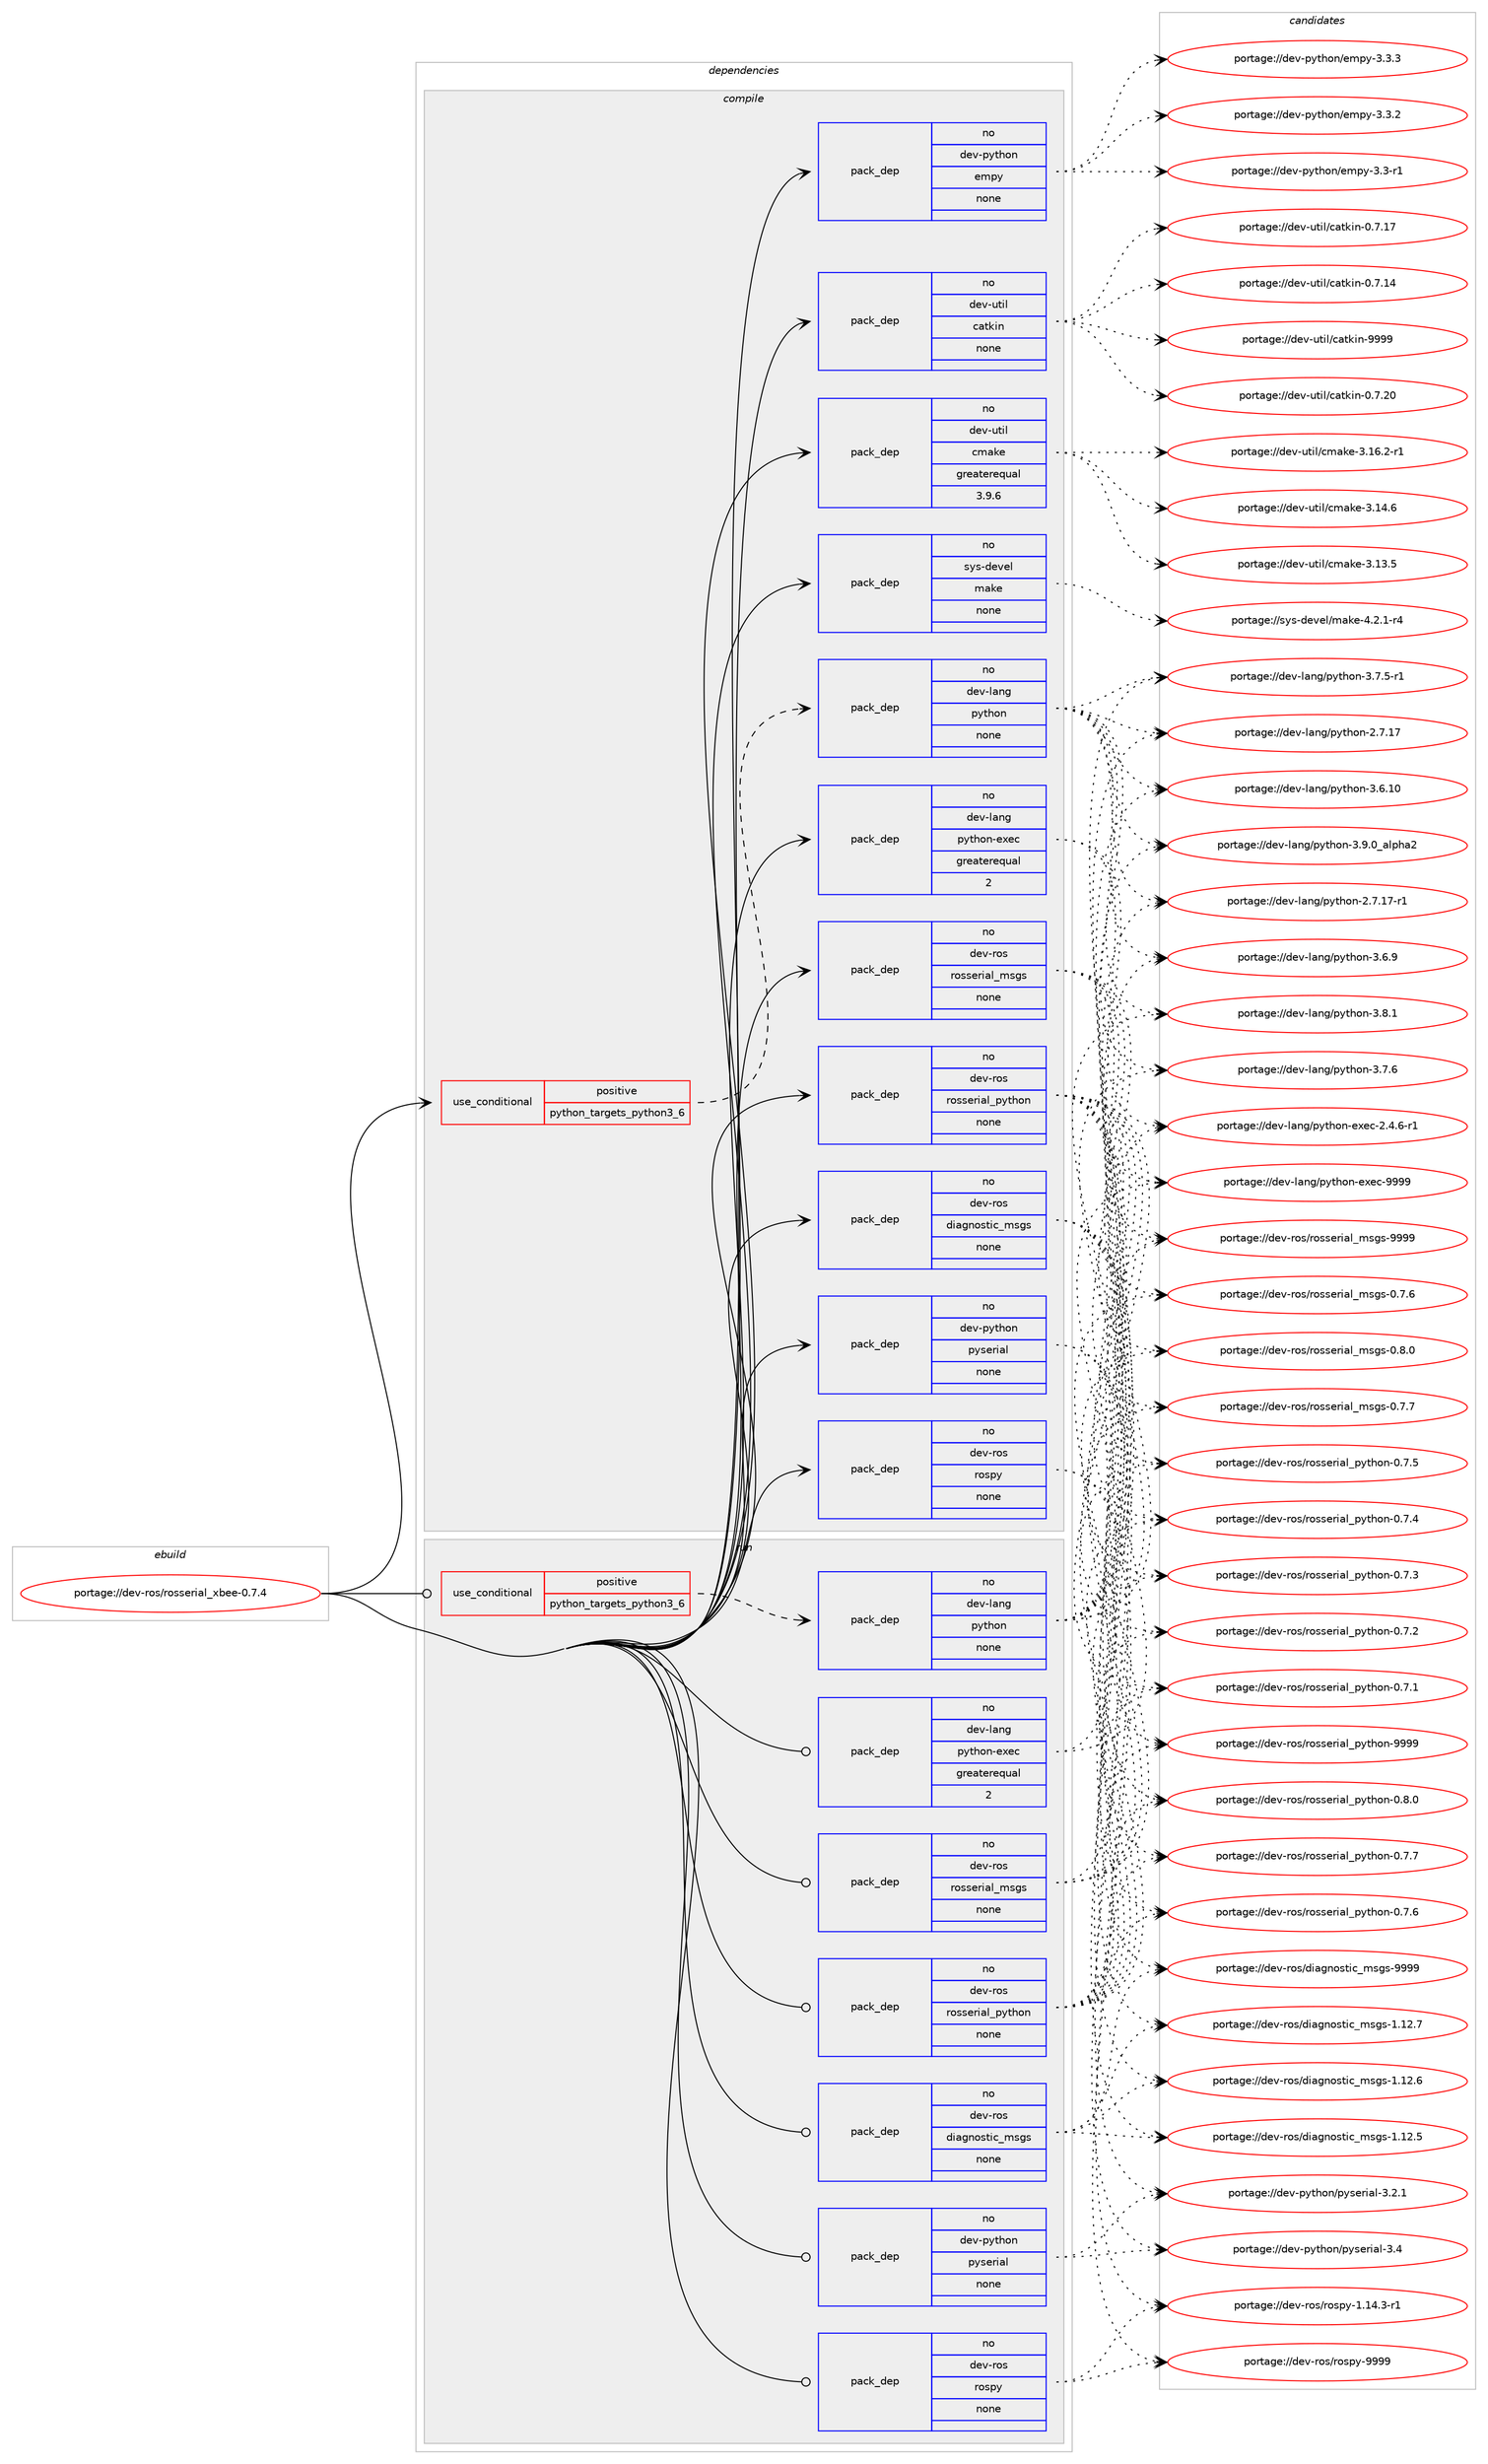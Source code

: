 digraph prolog {

# *************
# Graph options
# *************

newrank=true;
concentrate=true;
compound=true;
graph [rankdir=LR,fontname=Helvetica,fontsize=10,ranksep=1.5];#, ranksep=2.5, nodesep=0.2];
edge  [arrowhead=vee];
node  [fontname=Helvetica,fontsize=10];

# **********
# The ebuild
# **********

subgraph cluster_leftcol {
color=gray;
label=<<i>ebuild</i>>;
id [label="portage://dev-ros/rosserial_xbee-0.7.4", color=red, width=4, href="../dev-ros/rosserial_xbee-0.7.4.svg"];
}

# ****************
# The dependencies
# ****************

subgraph cluster_midcol {
color=gray;
label=<<i>dependencies</i>>;
subgraph cluster_compile {
fillcolor="#eeeeee";
style=filled;
label=<<i>compile</i>>;
subgraph cond97334 {
dependency384720 [label=<<TABLE BORDER="0" CELLBORDER="1" CELLSPACING="0" CELLPADDING="4"><TR><TD ROWSPAN="3" CELLPADDING="10">use_conditional</TD></TR><TR><TD>positive</TD></TR><TR><TD>python_targets_python3_6</TD></TR></TABLE>>, shape=none, color=red];
subgraph pack282533 {
dependency384721 [label=<<TABLE BORDER="0" CELLBORDER="1" CELLSPACING="0" CELLPADDING="4" WIDTH="220"><TR><TD ROWSPAN="6" CELLPADDING="30">pack_dep</TD></TR><TR><TD WIDTH="110">no</TD></TR><TR><TD>dev-lang</TD></TR><TR><TD>python</TD></TR><TR><TD>none</TD></TR><TR><TD></TD></TR></TABLE>>, shape=none, color=blue];
}
dependency384720:e -> dependency384721:w [weight=20,style="dashed",arrowhead="vee"];
}
id:e -> dependency384720:w [weight=20,style="solid",arrowhead="vee"];
subgraph pack282534 {
dependency384722 [label=<<TABLE BORDER="0" CELLBORDER="1" CELLSPACING="0" CELLPADDING="4" WIDTH="220"><TR><TD ROWSPAN="6" CELLPADDING="30">pack_dep</TD></TR><TR><TD WIDTH="110">no</TD></TR><TR><TD>dev-lang</TD></TR><TR><TD>python-exec</TD></TR><TR><TD>greaterequal</TD></TR><TR><TD>2</TD></TR></TABLE>>, shape=none, color=blue];
}
id:e -> dependency384722:w [weight=20,style="solid",arrowhead="vee"];
subgraph pack282535 {
dependency384723 [label=<<TABLE BORDER="0" CELLBORDER="1" CELLSPACING="0" CELLPADDING="4" WIDTH="220"><TR><TD ROWSPAN="6" CELLPADDING="30">pack_dep</TD></TR><TR><TD WIDTH="110">no</TD></TR><TR><TD>dev-python</TD></TR><TR><TD>empy</TD></TR><TR><TD>none</TD></TR><TR><TD></TD></TR></TABLE>>, shape=none, color=blue];
}
id:e -> dependency384723:w [weight=20,style="solid",arrowhead="vee"];
subgraph pack282536 {
dependency384724 [label=<<TABLE BORDER="0" CELLBORDER="1" CELLSPACING="0" CELLPADDING="4" WIDTH="220"><TR><TD ROWSPAN="6" CELLPADDING="30">pack_dep</TD></TR><TR><TD WIDTH="110">no</TD></TR><TR><TD>dev-python</TD></TR><TR><TD>pyserial</TD></TR><TR><TD>none</TD></TR><TR><TD></TD></TR></TABLE>>, shape=none, color=blue];
}
id:e -> dependency384724:w [weight=20,style="solid",arrowhead="vee"];
subgraph pack282537 {
dependency384725 [label=<<TABLE BORDER="0" CELLBORDER="1" CELLSPACING="0" CELLPADDING="4" WIDTH="220"><TR><TD ROWSPAN="6" CELLPADDING="30">pack_dep</TD></TR><TR><TD WIDTH="110">no</TD></TR><TR><TD>dev-ros</TD></TR><TR><TD>diagnostic_msgs</TD></TR><TR><TD>none</TD></TR><TR><TD></TD></TR></TABLE>>, shape=none, color=blue];
}
id:e -> dependency384725:w [weight=20,style="solid",arrowhead="vee"];
subgraph pack282538 {
dependency384726 [label=<<TABLE BORDER="0" CELLBORDER="1" CELLSPACING="0" CELLPADDING="4" WIDTH="220"><TR><TD ROWSPAN="6" CELLPADDING="30">pack_dep</TD></TR><TR><TD WIDTH="110">no</TD></TR><TR><TD>dev-ros</TD></TR><TR><TD>rospy</TD></TR><TR><TD>none</TD></TR><TR><TD></TD></TR></TABLE>>, shape=none, color=blue];
}
id:e -> dependency384726:w [weight=20,style="solid",arrowhead="vee"];
subgraph pack282539 {
dependency384727 [label=<<TABLE BORDER="0" CELLBORDER="1" CELLSPACING="0" CELLPADDING="4" WIDTH="220"><TR><TD ROWSPAN="6" CELLPADDING="30">pack_dep</TD></TR><TR><TD WIDTH="110">no</TD></TR><TR><TD>dev-ros</TD></TR><TR><TD>rosserial_msgs</TD></TR><TR><TD>none</TD></TR><TR><TD></TD></TR></TABLE>>, shape=none, color=blue];
}
id:e -> dependency384727:w [weight=20,style="solid",arrowhead="vee"];
subgraph pack282540 {
dependency384728 [label=<<TABLE BORDER="0" CELLBORDER="1" CELLSPACING="0" CELLPADDING="4" WIDTH="220"><TR><TD ROWSPAN="6" CELLPADDING="30">pack_dep</TD></TR><TR><TD WIDTH="110">no</TD></TR><TR><TD>dev-ros</TD></TR><TR><TD>rosserial_python</TD></TR><TR><TD>none</TD></TR><TR><TD></TD></TR></TABLE>>, shape=none, color=blue];
}
id:e -> dependency384728:w [weight=20,style="solid",arrowhead="vee"];
subgraph pack282541 {
dependency384729 [label=<<TABLE BORDER="0" CELLBORDER="1" CELLSPACING="0" CELLPADDING="4" WIDTH="220"><TR><TD ROWSPAN="6" CELLPADDING="30">pack_dep</TD></TR><TR><TD WIDTH="110">no</TD></TR><TR><TD>dev-util</TD></TR><TR><TD>catkin</TD></TR><TR><TD>none</TD></TR><TR><TD></TD></TR></TABLE>>, shape=none, color=blue];
}
id:e -> dependency384729:w [weight=20,style="solid",arrowhead="vee"];
subgraph pack282542 {
dependency384730 [label=<<TABLE BORDER="0" CELLBORDER="1" CELLSPACING="0" CELLPADDING="4" WIDTH="220"><TR><TD ROWSPAN="6" CELLPADDING="30">pack_dep</TD></TR><TR><TD WIDTH="110">no</TD></TR><TR><TD>dev-util</TD></TR><TR><TD>cmake</TD></TR><TR><TD>greaterequal</TD></TR><TR><TD>3.9.6</TD></TR></TABLE>>, shape=none, color=blue];
}
id:e -> dependency384730:w [weight=20,style="solid",arrowhead="vee"];
subgraph pack282543 {
dependency384731 [label=<<TABLE BORDER="0" CELLBORDER="1" CELLSPACING="0" CELLPADDING="4" WIDTH="220"><TR><TD ROWSPAN="6" CELLPADDING="30">pack_dep</TD></TR><TR><TD WIDTH="110">no</TD></TR><TR><TD>sys-devel</TD></TR><TR><TD>make</TD></TR><TR><TD>none</TD></TR><TR><TD></TD></TR></TABLE>>, shape=none, color=blue];
}
id:e -> dependency384731:w [weight=20,style="solid",arrowhead="vee"];
}
subgraph cluster_compileandrun {
fillcolor="#eeeeee";
style=filled;
label=<<i>compile and run</i>>;
}
subgraph cluster_run {
fillcolor="#eeeeee";
style=filled;
label=<<i>run</i>>;
subgraph cond97335 {
dependency384732 [label=<<TABLE BORDER="0" CELLBORDER="1" CELLSPACING="0" CELLPADDING="4"><TR><TD ROWSPAN="3" CELLPADDING="10">use_conditional</TD></TR><TR><TD>positive</TD></TR><TR><TD>python_targets_python3_6</TD></TR></TABLE>>, shape=none, color=red];
subgraph pack282544 {
dependency384733 [label=<<TABLE BORDER="0" CELLBORDER="1" CELLSPACING="0" CELLPADDING="4" WIDTH="220"><TR><TD ROWSPAN="6" CELLPADDING="30">pack_dep</TD></TR><TR><TD WIDTH="110">no</TD></TR><TR><TD>dev-lang</TD></TR><TR><TD>python</TD></TR><TR><TD>none</TD></TR><TR><TD></TD></TR></TABLE>>, shape=none, color=blue];
}
dependency384732:e -> dependency384733:w [weight=20,style="dashed",arrowhead="vee"];
}
id:e -> dependency384732:w [weight=20,style="solid",arrowhead="odot"];
subgraph pack282545 {
dependency384734 [label=<<TABLE BORDER="0" CELLBORDER="1" CELLSPACING="0" CELLPADDING="4" WIDTH="220"><TR><TD ROWSPAN="6" CELLPADDING="30">pack_dep</TD></TR><TR><TD WIDTH="110">no</TD></TR><TR><TD>dev-lang</TD></TR><TR><TD>python-exec</TD></TR><TR><TD>greaterequal</TD></TR><TR><TD>2</TD></TR></TABLE>>, shape=none, color=blue];
}
id:e -> dependency384734:w [weight=20,style="solid",arrowhead="odot"];
subgraph pack282546 {
dependency384735 [label=<<TABLE BORDER="0" CELLBORDER="1" CELLSPACING="0" CELLPADDING="4" WIDTH="220"><TR><TD ROWSPAN="6" CELLPADDING="30">pack_dep</TD></TR><TR><TD WIDTH="110">no</TD></TR><TR><TD>dev-python</TD></TR><TR><TD>pyserial</TD></TR><TR><TD>none</TD></TR><TR><TD></TD></TR></TABLE>>, shape=none, color=blue];
}
id:e -> dependency384735:w [weight=20,style="solid",arrowhead="odot"];
subgraph pack282547 {
dependency384736 [label=<<TABLE BORDER="0" CELLBORDER="1" CELLSPACING="0" CELLPADDING="4" WIDTH="220"><TR><TD ROWSPAN="6" CELLPADDING="30">pack_dep</TD></TR><TR><TD WIDTH="110">no</TD></TR><TR><TD>dev-ros</TD></TR><TR><TD>diagnostic_msgs</TD></TR><TR><TD>none</TD></TR><TR><TD></TD></TR></TABLE>>, shape=none, color=blue];
}
id:e -> dependency384736:w [weight=20,style="solid",arrowhead="odot"];
subgraph pack282548 {
dependency384737 [label=<<TABLE BORDER="0" CELLBORDER="1" CELLSPACING="0" CELLPADDING="4" WIDTH="220"><TR><TD ROWSPAN="6" CELLPADDING="30">pack_dep</TD></TR><TR><TD WIDTH="110">no</TD></TR><TR><TD>dev-ros</TD></TR><TR><TD>rospy</TD></TR><TR><TD>none</TD></TR><TR><TD></TD></TR></TABLE>>, shape=none, color=blue];
}
id:e -> dependency384737:w [weight=20,style="solid",arrowhead="odot"];
subgraph pack282549 {
dependency384738 [label=<<TABLE BORDER="0" CELLBORDER="1" CELLSPACING="0" CELLPADDING="4" WIDTH="220"><TR><TD ROWSPAN="6" CELLPADDING="30">pack_dep</TD></TR><TR><TD WIDTH="110">no</TD></TR><TR><TD>dev-ros</TD></TR><TR><TD>rosserial_msgs</TD></TR><TR><TD>none</TD></TR><TR><TD></TD></TR></TABLE>>, shape=none, color=blue];
}
id:e -> dependency384738:w [weight=20,style="solid",arrowhead="odot"];
subgraph pack282550 {
dependency384739 [label=<<TABLE BORDER="0" CELLBORDER="1" CELLSPACING="0" CELLPADDING="4" WIDTH="220"><TR><TD ROWSPAN="6" CELLPADDING="30">pack_dep</TD></TR><TR><TD WIDTH="110">no</TD></TR><TR><TD>dev-ros</TD></TR><TR><TD>rosserial_python</TD></TR><TR><TD>none</TD></TR><TR><TD></TD></TR></TABLE>>, shape=none, color=blue];
}
id:e -> dependency384739:w [weight=20,style="solid",arrowhead="odot"];
}
}

# **************
# The candidates
# **************

subgraph cluster_choices {
rank=same;
color=gray;
label=<<i>candidates</i>>;

subgraph choice282533 {
color=black;
nodesep=1;
choice10010111845108971101034711212111610411111045514657464895971081121049750 [label="portage://dev-lang/python-3.9.0_alpha2", color=red, width=4,href="../dev-lang/python-3.9.0_alpha2.svg"];
choice100101118451089711010347112121116104111110455146564649 [label="portage://dev-lang/python-3.8.1", color=red, width=4,href="../dev-lang/python-3.8.1.svg"];
choice100101118451089711010347112121116104111110455146554654 [label="portage://dev-lang/python-3.7.6", color=red, width=4,href="../dev-lang/python-3.7.6.svg"];
choice1001011184510897110103471121211161041111104551465546534511449 [label="portage://dev-lang/python-3.7.5-r1", color=red, width=4,href="../dev-lang/python-3.7.5-r1.svg"];
choice100101118451089711010347112121116104111110455146544657 [label="portage://dev-lang/python-3.6.9", color=red, width=4,href="../dev-lang/python-3.6.9.svg"];
choice10010111845108971101034711212111610411111045514654464948 [label="portage://dev-lang/python-3.6.10", color=red, width=4,href="../dev-lang/python-3.6.10.svg"];
choice100101118451089711010347112121116104111110455046554649554511449 [label="portage://dev-lang/python-2.7.17-r1", color=red, width=4,href="../dev-lang/python-2.7.17-r1.svg"];
choice10010111845108971101034711212111610411111045504655464955 [label="portage://dev-lang/python-2.7.17", color=red, width=4,href="../dev-lang/python-2.7.17.svg"];
dependency384721:e -> choice10010111845108971101034711212111610411111045514657464895971081121049750:w [style=dotted,weight="100"];
dependency384721:e -> choice100101118451089711010347112121116104111110455146564649:w [style=dotted,weight="100"];
dependency384721:e -> choice100101118451089711010347112121116104111110455146554654:w [style=dotted,weight="100"];
dependency384721:e -> choice1001011184510897110103471121211161041111104551465546534511449:w [style=dotted,weight="100"];
dependency384721:e -> choice100101118451089711010347112121116104111110455146544657:w [style=dotted,weight="100"];
dependency384721:e -> choice10010111845108971101034711212111610411111045514654464948:w [style=dotted,weight="100"];
dependency384721:e -> choice100101118451089711010347112121116104111110455046554649554511449:w [style=dotted,weight="100"];
dependency384721:e -> choice10010111845108971101034711212111610411111045504655464955:w [style=dotted,weight="100"];
}
subgraph choice282534 {
color=black;
nodesep=1;
choice10010111845108971101034711212111610411111045101120101994557575757 [label="portage://dev-lang/python-exec-9999", color=red, width=4,href="../dev-lang/python-exec-9999.svg"];
choice10010111845108971101034711212111610411111045101120101994550465246544511449 [label="portage://dev-lang/python-exec-2.4.6-r1", color=red, width=4,href="../dev-lang/python-exec-2.4.6-r1.svg"];
dependency384722:e -> choice10010111845108971101034711212111610411111045101120101994557575757:w [style=dotted,weight="100"];
dependency384722:e -> choice10010111845108971101034711212111610411111045101120101994550465246544511449:w [style=dotted,weight="100"];
}
subgraph choice282535 {
color=black;
nodesep=1;
choice1001011184511212111610411111047101109112121455146514651 [label="portage://dev-python/empy-3.3.3", color=red, width=4,href="../dev-python/empy-3.3.3.svg"];
choice1001011184511212111610411111047101109112121455146514650 [label="portage://dev-python/empy-3.3.2", color=red, width=4,href="../dev-python/empy-3.3.2.svg"];
choice1001011184511212111610411111047101109112121455146514511449 [label="portage://dev-python/empy-3.3-r1", color=red, width=4,href="../dev-python/empy-3.3-r1.svg"];
dependency384723:e -> choice1001011184511212111610411111047101109112121455146514651:w [style=dotted,weight="100"];
dependency384723:e -> choice1001011184511212111610411111047101109112121455146514650:w [style=dotted,weight="100"];
dependency384723:e -> choice1001011184511212111610411111047101109112121455146514511449:w [style=dotted,weight="100"];
}
subgraph choice282536 {
color=black;
nodesep=1;
choice10010111845112121116104111110471121211151011141059710845514652 [label="portage://dev-python/pyserial-3.4", color=red, width=4,href="../dev-python/pyserial-3.4.svg"];
choice100101118451121211161041111104711212111510111410597108455146504649 [label="portage://dev-python/pyserial-3.2.1", color=red, width=4,href="../dev-python/pyserial-3.2.1.svg"];
dependency384724:e -> choice10010111845112121116104111110471121211151011141059710845514652:w [style=dotted,weight="100"];
dependency384724:e -> choice100101118451121211161041111104711212111510111410597108455146504649:w [style=dotted,weight="100"];
}
subgraph choice282537 {
color=black;
nodesep=1;
choice10010111845114111115471001059710311011111511610599951091151031154557575757 [label="portage://dev-ros/diagnostic_msgs-9999", color=red, width=4,href="../dev-ros/diagnostic_msgs-9999.svg"];
choice100101118451141111154710010597103110111115116105999510911510311545494649504655 [label="portage://dev-ros/diagnostic_msgs-1.12.7", color=red, width=4,href="../dev-ros/diagnostic_msgs-1.12.7.svg"];
choice100101118451141111154710010597103110111115116105999510911510311545494649504654 [label="portage://dev-ros/diagnostic_msgs-1.12.6", color=red, width=4,href="../dev-ros/diagnostic_msgs-1.12.6.svg"];
choice100101118451141111154710010597103110111115116105999510911510311545494649504653 [label="portage://dev-ros/diagnostic_msgs-1.12.5", color=red, width=4,href="../dev-ros/diagnostic_msgs-1.12.5.svg"];
dependency384725:e -> choice10010111845114111115471001059710311011111511610599951091151031154557575757:w [style=dotted,weight="100"];
dependency384725:e -> choice100101118451141111154710010597103110111115116105999510911510311545494649504655:w [style=dotted,weight="100"];
dependency384725:e -> choice100101118451141111154710010597103110111115116105999510911510311545494649504654:w [style=dotted,weight="100"];
dependency384725:e -> choice100101118451141111154710010597103110111115116105999510911510311545494649504653:w [style=dotted,weight="100"];
}
subgraph choice282538 {
color=black;
nodesep=1;
choice10010111845114111115471141111151121214557575757 [label="portage://dev-ros/rospy-9999", color=red, width=4,href="../dev-ros/rospy-9999.svg"];
choice1001011184511411111547114111115112121454946495246514511449 [label="portage://dev-ros/rospy-1.14.3-r1", color=red, width=4,href="../dev-ros/rospy-1.14.3-r1.svg"];
dependency384726:e -> choice10010111845114111115471141111151121214557575757:w [style=dotted,weight="100"];
dependency384726:e -> choice1001011184511411111547114111115112121454946495246514511449:w [style=dotted,weight="100"];
}
subgraph choice282539 {
color=black;
nodesep=1;
choice100101118451141111154711411111511510111410597108951091151031154557575757 [label="portage://dev-ros/rosserial_msgs-9999", color=red, width=4,href="../dev-ros/rosserial_msgs-9999.svg"];
choice10010111845114111115471141111151151011141059710895109115103115454846564648 [label="portage://dev-ros/rosserial_msgs-0.8.0", color=red, width=4,href="../dev-ros/rosserial_msgs-0.8.0.svg"];
choice10010111845114111115471141111151151011141059710895109115103115454846554655 [label="portage://dev-ros/rosserial_msgs-0.7.7", color=red, width=4,href="../dev-ros/rosserial_msgs-0.7.7.svg"];
choice10010111845114111115471141111151151011141059710895109115103115454846554654 [label="portage://dev-ros/rosserial_msgs-0.7.6", color=red, width=4,href="../dev-ros/rosserial_msgs-0.7.6.svg"];
dependency384727:e -> choice100101118451141111154711411111511510111410597108951091151031154557575757:w [style=dotted,weight="100"];
dependency384727:e -> choice10010111845114111115471141111151151011141059710895109115103115454846564648:w [style=dotted,weight="100"];
dependency384727:e -> choice10010111845114111115471141111151151011141059710895109115103115454846554655:w [style=dotted,weight="100"];
dependency384727:e -> choice10010111845114111115471141111151151011141059710895109115103115454846554654:w [style=dotted,weight="100"];
}
subgraph choice282540 {
color=black;
nodesep=1;
choice100101118451141111154711411111511510111410597108951121211161041111104557575757 [label="portage://dev-ros/rosserial_python-9999", color=red, width=4,href="../dev-ros/rosserial_python-9999.svg"];
choice10010111845114111115471141111151151011141059710895112121116104111110454846564648 [label="portage://dev-ros/rosserial_python-0.8.0", color=red, width=4,href="../dev-ros/rosserial_python-0.8.0.svg"];
choice10010111845114111115471141111151151011141059710895112121116104111110454846554655 [label="portage://dev-ros/rosserial_python-0.7.7", color=red, width=4,href="../dev-ros/rosserial_python-0.7.7.svg"];
choice10010111845114111115471141111151151011141059710895112121116104111110454846554654 [label="portage://dev-ros/rosserial_python-0.7.6", color=red, width=4,href="../dev-ros/rosserial_python-0.7.6.svg"];
choice10010111845114111115471141111151151011141059710895112121116104111110454846554653 [label="portage://dev-ros/rosserial_python-0.7.5", color=red, width=4,href="../dev-ros/rosserial_python-0.7.5.svg"];
choice10010111845114111115471141111151151011141059710895112121116104111110454846554652 [label="portage://dev-ros/rosserial_python-0.7.4", color=red, width=4,href="../dev-ros/rosserial_python-0.7.4.svg"];
choice10010111845114111115471141111151151011141059710895112121116104111110454846554651 [label="portage://dev-ros/rosserial_python-0.7.3", color=red, width=4,href="../dev-ros/rosserial_python-0.7.3.svg"];
choice10010111845114111115471141111151151011141059710895112121116104111110454846554650 [label="portage://dev-ros/rosserial_python-0.7.2", color=red, width=4,href="../dev-ros/rosserial_python-0.7.2.svg"];
choice10010111845114111115471141111151151011141059710895112121116104111110454846554649 [label="portage://dev-ros/rosserial_python-0.7.1", color=red, width=4,href="../dev-ros/rosserial_python-0.7.1.svg"];
dependency384728:e -> choice100101118451141111154711411111511510111410597108951121211161041111104557575757:w [style=dotted,weight="100"];
dependency384728:e -> choice10010111845114111115471141111151151011141059710895112121116104111110454846564648:w [style=dotted,weight="100"];
dependency384728:e -> choice10010111845114111115471141111151151011141059710895112121116104111110454846554655:w [style=dotted,weight="100"];
dependency384728:e -> choice10010111845114111115471141111151151011141059710895112121116104111110454846554654:w [style=dotted,weight="100"];
dependency384728:e -> choice10010111845114111115471141111151151011141059710895112121116104111110454846554653:w [style=dotted,weight="100"];
dependency384728:e -> choice10010111845114111115471141111151151011141059710895112121116104111110454846554652:w [style=dotted,weight="100"];
dependency384728:e -> choice10010111845114111115471141111151151011141059710895112121116104111110454846554651:w [style=dotted,weight="100"];
dependency384728:e -> choice10010111845114111115471141111151151011141059710895112121116104111110454846554650:w [style=dotted,weight="100"];
dependency384728:e -> choice10010111845114111115471141111151151011141059710895112121116104111110454846554649:w [style=dotted,weight="100"];
}
subgraph choice282541 {
color=black;
nodesep=1;
choice100101118451171161051084799971161071051104557575757 [label="portage://dev-util/catkin-9999", color=red, width=4,href="../dev-util/catkin-9999.svg"];
choice1001011184511711610510847999711610710511045484655465048 [label="portage://dev-util/catkin-0.7.20", color=red, width=4,href="../dev-util/catkin-0.7.20.svg"];
choice1001011184511711610510847999711610710511045484655464955 [label="portage://dev-util/catkin-0.7.17", color=red, width=4,href="../dev-util/catkin-0.7.17.svg"];
choice1001011184511711610510847999711610710511045484655464952 [label="portage://dev-util/catkin-0.7.14", color=red, width=4,href="../dev-util/catkin-0.7.14.svg"];
dependency384729:e -> choice100101118451171161051084799971161071051104557575757:w [style=dotted,weight="100"];
dependency384729:e -> choice1001011184511711610510847999711610710511045484655465048:w [style=dotted,weight="100"];
dependency384729:e -> choice1001011184511711610510847999711610710511045484655464955:w [style=dotted,weight="100"];
dependency384729:e -> choice1001011184511711610510847999711610710511045484655464952:w [style=dotted,weight="100"];
}
subgraph choice282542 {
color=black;
nodesep=1;
choice10010111845117116105108479910997107101455146495446504511449 [label="portage://dev-util/cmake-3.16.2-r1", color=red, width=4,href="../dev-util/cmake-3.16.2-r1.svg"];
choice1001011184511711610510847991099710710145514649524654 [label="portage://dev-util/cmake-3.14.6", color=red, width=4,href="../dev-util/cmake-3.14.6.svg"];
choice1001011184511711610510847991099710710145514649514653 [label="portage://dev-util/cmake-3.13.5", color=red, width=4,href="../dev-util/cmake-3.13.5.svg"];
dependency384730:e -> choice10010111845117116105108479910997107101455146495446504511449:w [style=dotted,weight="100"];
dependency384730:e -> choice1001011184511711610510847991099710710145514649524654:w [style=dotted,weight="100"];
dependency384730:e -> choice1001011184511711610510847991099710710145514649514653:w [style=dotted,weight="100"];
}
subgraph choice282543 {
color=black;
nodesep=1;
choice1151211154510010111810110847109971071014552465046494511452 [label="portage://sys-devel/make-4.2.1-r4", color=red, width=4,href="../sys-devel/make-4.2.1-r4.svg"];
dependency384731:e -> choice1151211154510010111810110847109971071014552465046494511452:w [style=dotted,weight="100"];
}
subgraph choice282544 {
color=black;
nodesep=1;
choice10010111845108971101034711212111610411111045514657464895971081121049750 [label="portage://dev-lang/python-3.9.0_alpha2", color=red, width=4,href="../dev-lang/python-3.9.0_alpha2.svg"];
choice100101118451089711010347112121116104111110455146564649 [label="portage://dev-lang/python-3.8.1", color=red, width=4,href="../dev-lang/python-3.8.1.svg"];
choice100101118451089711010347112121116104111110455146554654 [label="portage://dev-lang/python-3.7.6", color=red, width=4,href="../dev-lang/python-3.7.6.svg"];
choice1001011184510897110103471121211161041111104551465546534511449 [label="portage://dev-lang/python-3.7.5-r1", color=red, width=4,href="../dev-lang/python-3.7.5-r1.svg"];
choice100101118451089711010347112121116104111110455146544657 [label="portage://dev-lang/python-3.6.9", color=red, width=4,href="../dev-lang/python-3.6.9.svg"];
choice10010111845108971101034711212111610411111045514654464948 [label="portage://dev-lang/python-3.6.10", color=red, width=4,href="../dev-lang/python-3.6.10.svg"];
choice100101118451089711010347112121116104111110455046554649554511449 [label="portage://dev-lang/python-2.7.17-r1", color=red, width=4,href="../dev-lang/python-2.7.17-r1.svg"];
choice10010111845108971101034711212111610411111045504655464955 [label="portage://dev-lang/python-2.7.17", color=red, width=4,href="../dev-lang/python-2.7.17.svg"];
dependency384733:e -> choice10010111845108971101034711212111610411111045514657464895971081121049750:w [style=dotted,weight="100"];
dependency384733:e -> choice100101118451089711010347112121116104111110455146564649:w [style=dotted,weight="100"];
dependency384733:e -> choice100101118451089711010347112121116104111110455146554654:w [style=dotted,weight="100"];
dependency384733:e -> choice1001011184510897110103471121211161041111104551465546534511449:w [style=dotted,weight="100"];
dependency384733:e -> choice100101118451089711010347112121116104111110455146544657:w [style=dotted,weight="100"];
dependency384733:e -> choice10010111845108971101034711212111610411111045514654464948:w [style=dotted,weight="100"];
dependency384733:e -> choice100101118451089711010347112121116104111110455046554649554511449:w [style=dotted,weight="100"];
dependency384733:e -> choice10010111845108971101034711212111610411111045504655464955:w [style=dotted,weight="100"];
}
subgraph choice282545 {
color=black;
nodesep=1;
choice10010111845108971101034711212111610411111045101120101994557575757 [label="portage://dev-lang/python-exec-9999", color=red, width=4,href="../dev-lang/python-exec-9999.svg"];
choice10010111845108971101034711212111610411111045101120101994550465246544511449 [label="portage://dev-lang/python-exec-2.4.6-r1", color=red, width=4,href="../dev-lang/python-exec-2.4.6-r1.svg"];
dependency384734:e -> choice10010111845108971101034711212111610411111045101120101994557575757:w [style=dotted,weight="100"];
dependency384734:e -> choice10010111845108971101034711212111610411111045101120101994550465246544511449:w [style=dotted,weight="100"];
}
subgraph choice282546 {
color=black;
nodesep=1;
choice10010111845112121116104111110471121211151011141059710845514652 [label="portage://dev-python/pyserial-3.4", color=red, width=4,href="../dev-python/pyserial-3.4.svg"];
choice100101118451121211161041111104711212111510111410597108455146504649 [label="portage://dev-python/pyserial-3.2.1", color=red, width=4,href="../dev-python/pyserial-3.2.1.svg"];
dependency384735:e -> choice10010111845112121116104111110471121211151011141059710845514652:w [style=dotted,weight="100"];
dependency384735:e -> choice100101118451121211161041111104711212111510111410597108455146504649:w [style=dotted,weight="100"];
}
subgraph choice282547 {
color=black;
nodesep=1;
choice10010111845114111115471001059710311011111511610599951091151031154557575757 [label="portage://dev-ros/diagnostic_msgs-9999", color=red, width=4,href="../dev-ros/diagnostic_msgs-9999.svg"];
choice100101118451141111154710010597103110111115116105999510911510311545494649504655 [label="portage://dev-ros/diagnostic_msgs-1.12.7", color=red, width=4,href="../dev-ros/diagnostic_msgs-1.12.7.svg"];
choice100101118451141111154710010597103110111115116105999510911510311545494649504654 [label="portage://dev-ros/diagnostic_msgs-1.12.6", color=red, width=4,href="../dev-ros/diagnostic_msgs-1.12.6.svg"];
choice100101118451141111154710010597103110111115116105999510911510311545494649504653 [label="portage://dev-ros/diagnostic_msgs-1.12.5", color=red, width=4,href="../dev-ros/diagnostic_msgs-1.12.5.svg"];
dependency384736:e -> choice10010111845114111115471001059710311011111511610599951091151031154557575757:w [style=dotted,weight="100"];
dependency384736:e -> choice100101118451141111154710010597103110111115116105999510911510311545494649504655:w [style=dotted,weight="100"];
dependency384736:e -> choice100101118451141111154710010597103110111115116105999510911510311545494649504654:w [style=dotted,weight="100"];
dependency384736:e -> choice100101118451141111154710010597103110111115116105999510911510311545494649504653:w [style=dotted,weight="100"];
}
subgraph choice282548 {
color=black;
nodesep=1;
choice10010111845114111115471141111151121214557575757 [label="portage://dev-ros/rospy-9999", color=red, width=4,href="../dev-ros/rospy-9999.svg"];
choice1001011184511411111547114111115112121454946495246514511449 [label="portage://dev-ros/rospy-1.14.3-r1", color=red, width=4,href="../dev-ros/rospy-1.14.3-r1.svg"];
dependency384737:e -> choice10010111845114111115471141111151121214557575757:w [style=dotted,weight="100"];
dependency384737:e -> choice1001011184511411111547114111115112121454946495246514511449:w [style=dotted,weight="100"];
}
subgraph choice282549 {
color=black;
nodesep=1;
choice100101118451141111154711411111511510111410597108951091151031154557575757 [label="portage://dev-ros/rosserial_msgs-9999", color=red, width=4,href="../dev-ros/rosserial_msgs-9999.svg"];
choice10010111845114111115471141111151151011141059710895109115103115454846564648 [label="portage://dev-ros/rosserial_msgs-0.8.0", color=red, width=4,href="../dev-ros/rosserial_msgs-0.8.0.svg"];
choice10010111845114111115471141111151151011141059710895109115103115454846554655 [label="portage://dev-ros/rosserial_msgs-0.7.7", color=red, width=4,href="../dev-ros/rosserial_msgs-0.7.7.svg"];
choice10010111845114111115471141111151151011141059710895109115103115454846554654 [label="portage://dev-ros/rosserial_msgs-0.7.6", color=red, width=4,href="../dev-ros/rosserial_msgs-0.7.6.svg"];
dependency384738:e -> choice100101118451141111154711411111511510111410597108951091151031154557575757:w [style=dotted,weight="100"];
dependency384738:e -> choice10010111845114111115471141111151151011141059710895109115103115454846564648:w [style=dotted,weight="100"];
dependency384738:e -> choice10010111845114111115471141111151151011141059710895109115103115454846554655:w [style=dotted,weight="100"];
dependency384738:e -> choice10010111845114111115471141111151151011141059710895109115103115454846554654:w [style=dotted,weight="100"];
}
subgraph choice282550 {
color=black;
nodesep=1;
choice100101118451141111154711411111511510111410597108951121211161041111104557575757 [label="portage://dev-ros/rosserial_python-9999", color=red, width=4,href="../dev-ros/rosserial_python-9999.svg"];
choice10010111845114111115471141111151151011141059710895112121116104111110454846564648 [label="portage://dev-ros/rosserial_python-0.8.0", color=red, width=4,href="../dev-ros/rosserial_python-0.8.0.svg"];
choice10010111845114111115471141111151151011141059710895112121116104111110454846554655 [label="portage://dev-ros/rosserial_python-0.7.7", color=red, width=4,href="../dev-ros/rosserial_python-0.7.7.svg"];
choice10010111845114111115471141111151151011141059710895112121116104111110454846554654 [label="portage://dev-ros/rosserial_python-0.7.6", color=red, width=4,href="../dev-ros/rosserial_python-0.7.6.svg"];
choice10010111845114111115471141111151151011141059710895112121116104111110454846554653 [label="portage://dev-ros/rosserial_python-0.7.5", color=red, width=4,href="../dev-ros/rosserial_python-0.7.5.svg"];
choice10010111845114111115471141111151151011141059710895112121116104111110454846554652 [label="portage://dev-ros/rosserial_python-0.7.4", color=red, width=4,href="../dev-ros/rosserial_python-0.7.4.svg"];
choice10010111845114111115471141111151151011141059710895112121116104111110454846554651 [label="portage://dev-ros/rosserial_python-0.7.3", color=red, width=4,href="../dev-ros/rosserial_python-0.7.3.svg"];
choice10010111845114111115471141111151151011141059710895112121116104111110454846554650 [label="portage://dev-ros/rosserial_python-0.7.2", color=red, width=4,href="../dev-ros/rosserial_python-0.7.2.svg"];
choice10010111845114111115471141111151151011141059710895112121116104111110454846554649 [label="portage://dev-ros/rosserial_python-0.7.1", color=red, width=4,href="../dev-ros/rosserial_python-0.7.1.svg"];
dependency384739:e -> choice100101118451141111154711411111511510111410597108951121211161041111104557575757:w [style=dotted,weight="100"];
dependency384739:e -> choice10010111845114111115471141111151151011141059710895112121116104111110454846564648:w [style=dotted,weight="100"];
dependency384739:e -> choice10010111845114111115471141111151151011141059710895112121116104111110454846554655:w [style=dotted,weight="100"];
dependency384739:e -> choice10010111845114111115471141111151151011141059710895112121116104111110454846554654:w [style=dotted,weight="100"];
dependency384739:e -> choice10010111845114111115471141111151151011141059710895112121116104111110454846554653:w [style=dotted,weight="100"];
dependency384739:e -> choice10010111845114111115471141111151151011141059710895112121116104111110454846554652:w [style=dotted,weight="100"];
dependency384739:e -> choice10010111845114111115471141111151151011141059710895112121116104111110454846554651:w [style=dotted,weight="100"];
dependency384739:e -> choice10010111845114111115471141111151151011141059710895112121116104111110454846554650:w [style=dotted,weight="100"];
dependency384739:e -> choice10010111845114111115471141111151151011141059710895112121116104111110454846554649:w [style=dotted,weight="100"];
}
}

}
